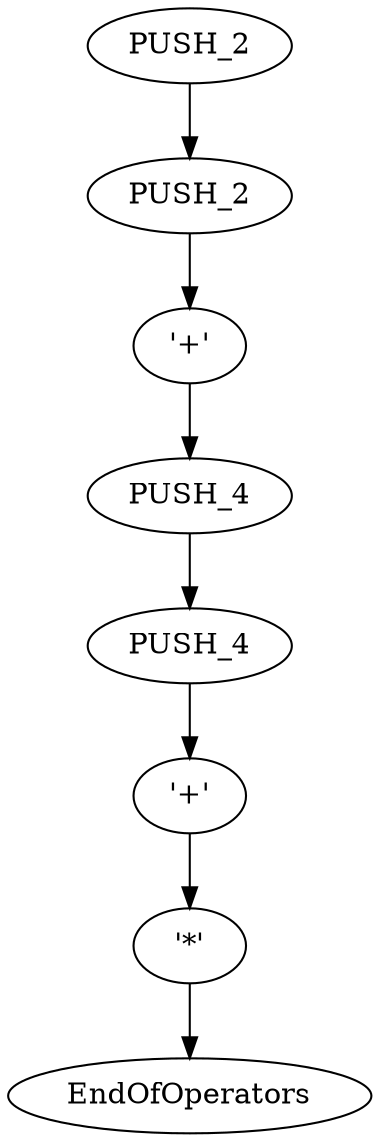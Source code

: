 digraph Source{
   Operator_0 [label=PUSH_2];
   Operator_0 -> Operator_1;
   Operator_1 [label=PUSH_2];
   Operator_1 -> Operator_2;
   Operator_2 [label="'+'"];
   Operator_2 -> Operator_3;
   Operator_3 [label=PUSH_4];
   Operator_3 -> Operator_4;
   Operator_4 [label=PUSH_4];
   Operator_4 -> Operator_5;
   Operator_5 [label="'+'"];
   Operator_5 -> Operator_6;
   Operator_6 [label="'*'"];
   Operator_6 -> Operator_7;
   Operator_7 [label="EndOfOperators"];
}

